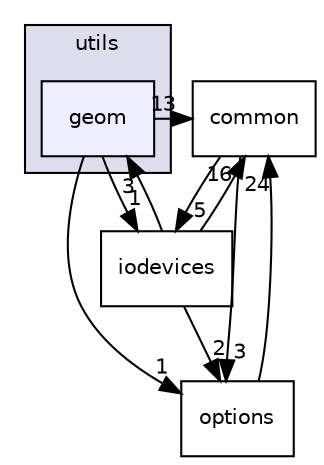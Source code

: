 digraph "geom" {
  compound=true
  node [ fontsize="10", fontname="Helvetica"];
  edge [ labelfontsize="10", labelfontname="Helvetica"];
  subgraph clusterdir_313caf1132e152dd9b58bea13a4052ca {
    graph [ bgcolor="#ddddee", pencolor="black", label="utils" fontname="Helvetica", fontsize="10", URL="dir_313caf1132e152dd9b58bea13a4052ca.html"]
  dir_34d6d9c312cb6ff6af3efe9bdf889605 [shape=box, label="geom", style="filled", fillcolor="#eeeeff", pencolor="black", URL="dir_34d6d9c312cb6ff6af3efe9bdf889605.html"];
  }
  dir_bf12584007c722bc233481bc9c6db799 [shape=box label="common" URL="dir_bf12584007c722bc233481bc9c6db799.html"];
  dir_9682fb953a4f9d52c7182abe66d9401d [shape=box label="iodevices" URL="dir_9682fb953a4f9d52c7182abe66d9401d.html"];
  dir_4889560a678991449e59824d8ca39e17 [shape=box label="options" URL="dir_4889560a678991449e59824d8ca39e17.html"];
  dir_34d6d9c312cb6ff6af3efe9bdf889605->dir_bf12584007c722bc233481bc9c6db799 [headlabel="13", labeldistance=1.5 headhref="dir_000003_000002.html"];
  dir_34d6d9c312cb6ff6af3efe9bdf889605->dir_9682fb953a4f9d52c7182abe66d9401d [headlabel="1", labeldistance=1.5 headhref="dir_000003_000008.html"];
  dir_34d6d9c312cb6ff6af3efe9bdf889605->dir_4889560a678991449e59824d8ca39e17 [headlabel="1", labeldistance=1.5 headhref="dir_000003_000061.html"];
  dir_bf12584007c722bc233481bc9c6db799->dir_9682fb953a4f9d52c7182abe66d9401d [headlabel="5", labeldistance=1.5 headhref="dir_000002_000008.html"];
  dir_bf12584007c722bc233481bc9c6db799->dir_4889560a678991449e59824d8ca39e17 [headlabel="3", labeldistance=1.5 headhref="dir_000002_000061.html"];
  dir_9682fb953a4f9d52c7182abe66d9401d->dir_34d6d9c312cb6ff6af3efe9bdf889605 [headlabel="3", labeldistance=1.5 headhref="dir_000008_000003.html"];
  dir_9682fb953a4f9d52c7182abe66d9401d->dir_bf12584007c722bc233481bc9c6db799 [headlabel="16", labeldistance=1.5 headhref="dir_000008_000002.html"];
  dir_9682fb953a4f9d52c7182abe66d9401d->dir_4889560a678991449e59824d8ca39e17 [headlabel="2", labeldistance=1.5 headhref="dir_000008_000061.html"];
  dir_4889560a678991449e59824d8ca39e17->dir_bf12584007c722bc233481bc9c6db799 [headlabel="24", labeldistance=1.5 headhref="dir_000061_000002.html"];
}
